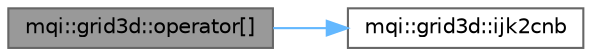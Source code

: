 digraph "mqi::grid3d::operator[]"
{
 // LATEX_PDF_SIZE
  bgcolor="transparent";
  edge [fontname=Helvetica,fontsize=10,labelfontname=Helvetica,labelfontsize=10];
  node [fontname=Helvetica,fontsize=10,shape=box,height=0.2,width=0.4];
  rankdir="LR";
  Node1 [id="Node000001",label="mqi::grid3d::operator[]",height=0.2,width=0.4,color="gray40", fillcolor="grey60", style="filled", fontcolor="black",tooltip="Accesses the data value at a given 3D index using the [] operator."];
  Node1 -> Node2 [id="edge1_Node000001_Node000002",color="steelblue1",style="solid",tooltip=" "];
  Node2 [id="Node000002",label="mqi::grid3d::ijk2cnb",height=0.2,width=0.4,color="grey40", fillcolor="white", style="filled",URL="$classmqi_1_1grid3d.html#a124ac978806168aacfa923fdd3c30815",tooltip="Converts a 3D index (i,j,k) to a 1D flattened index (\"copy number\")."];
}
